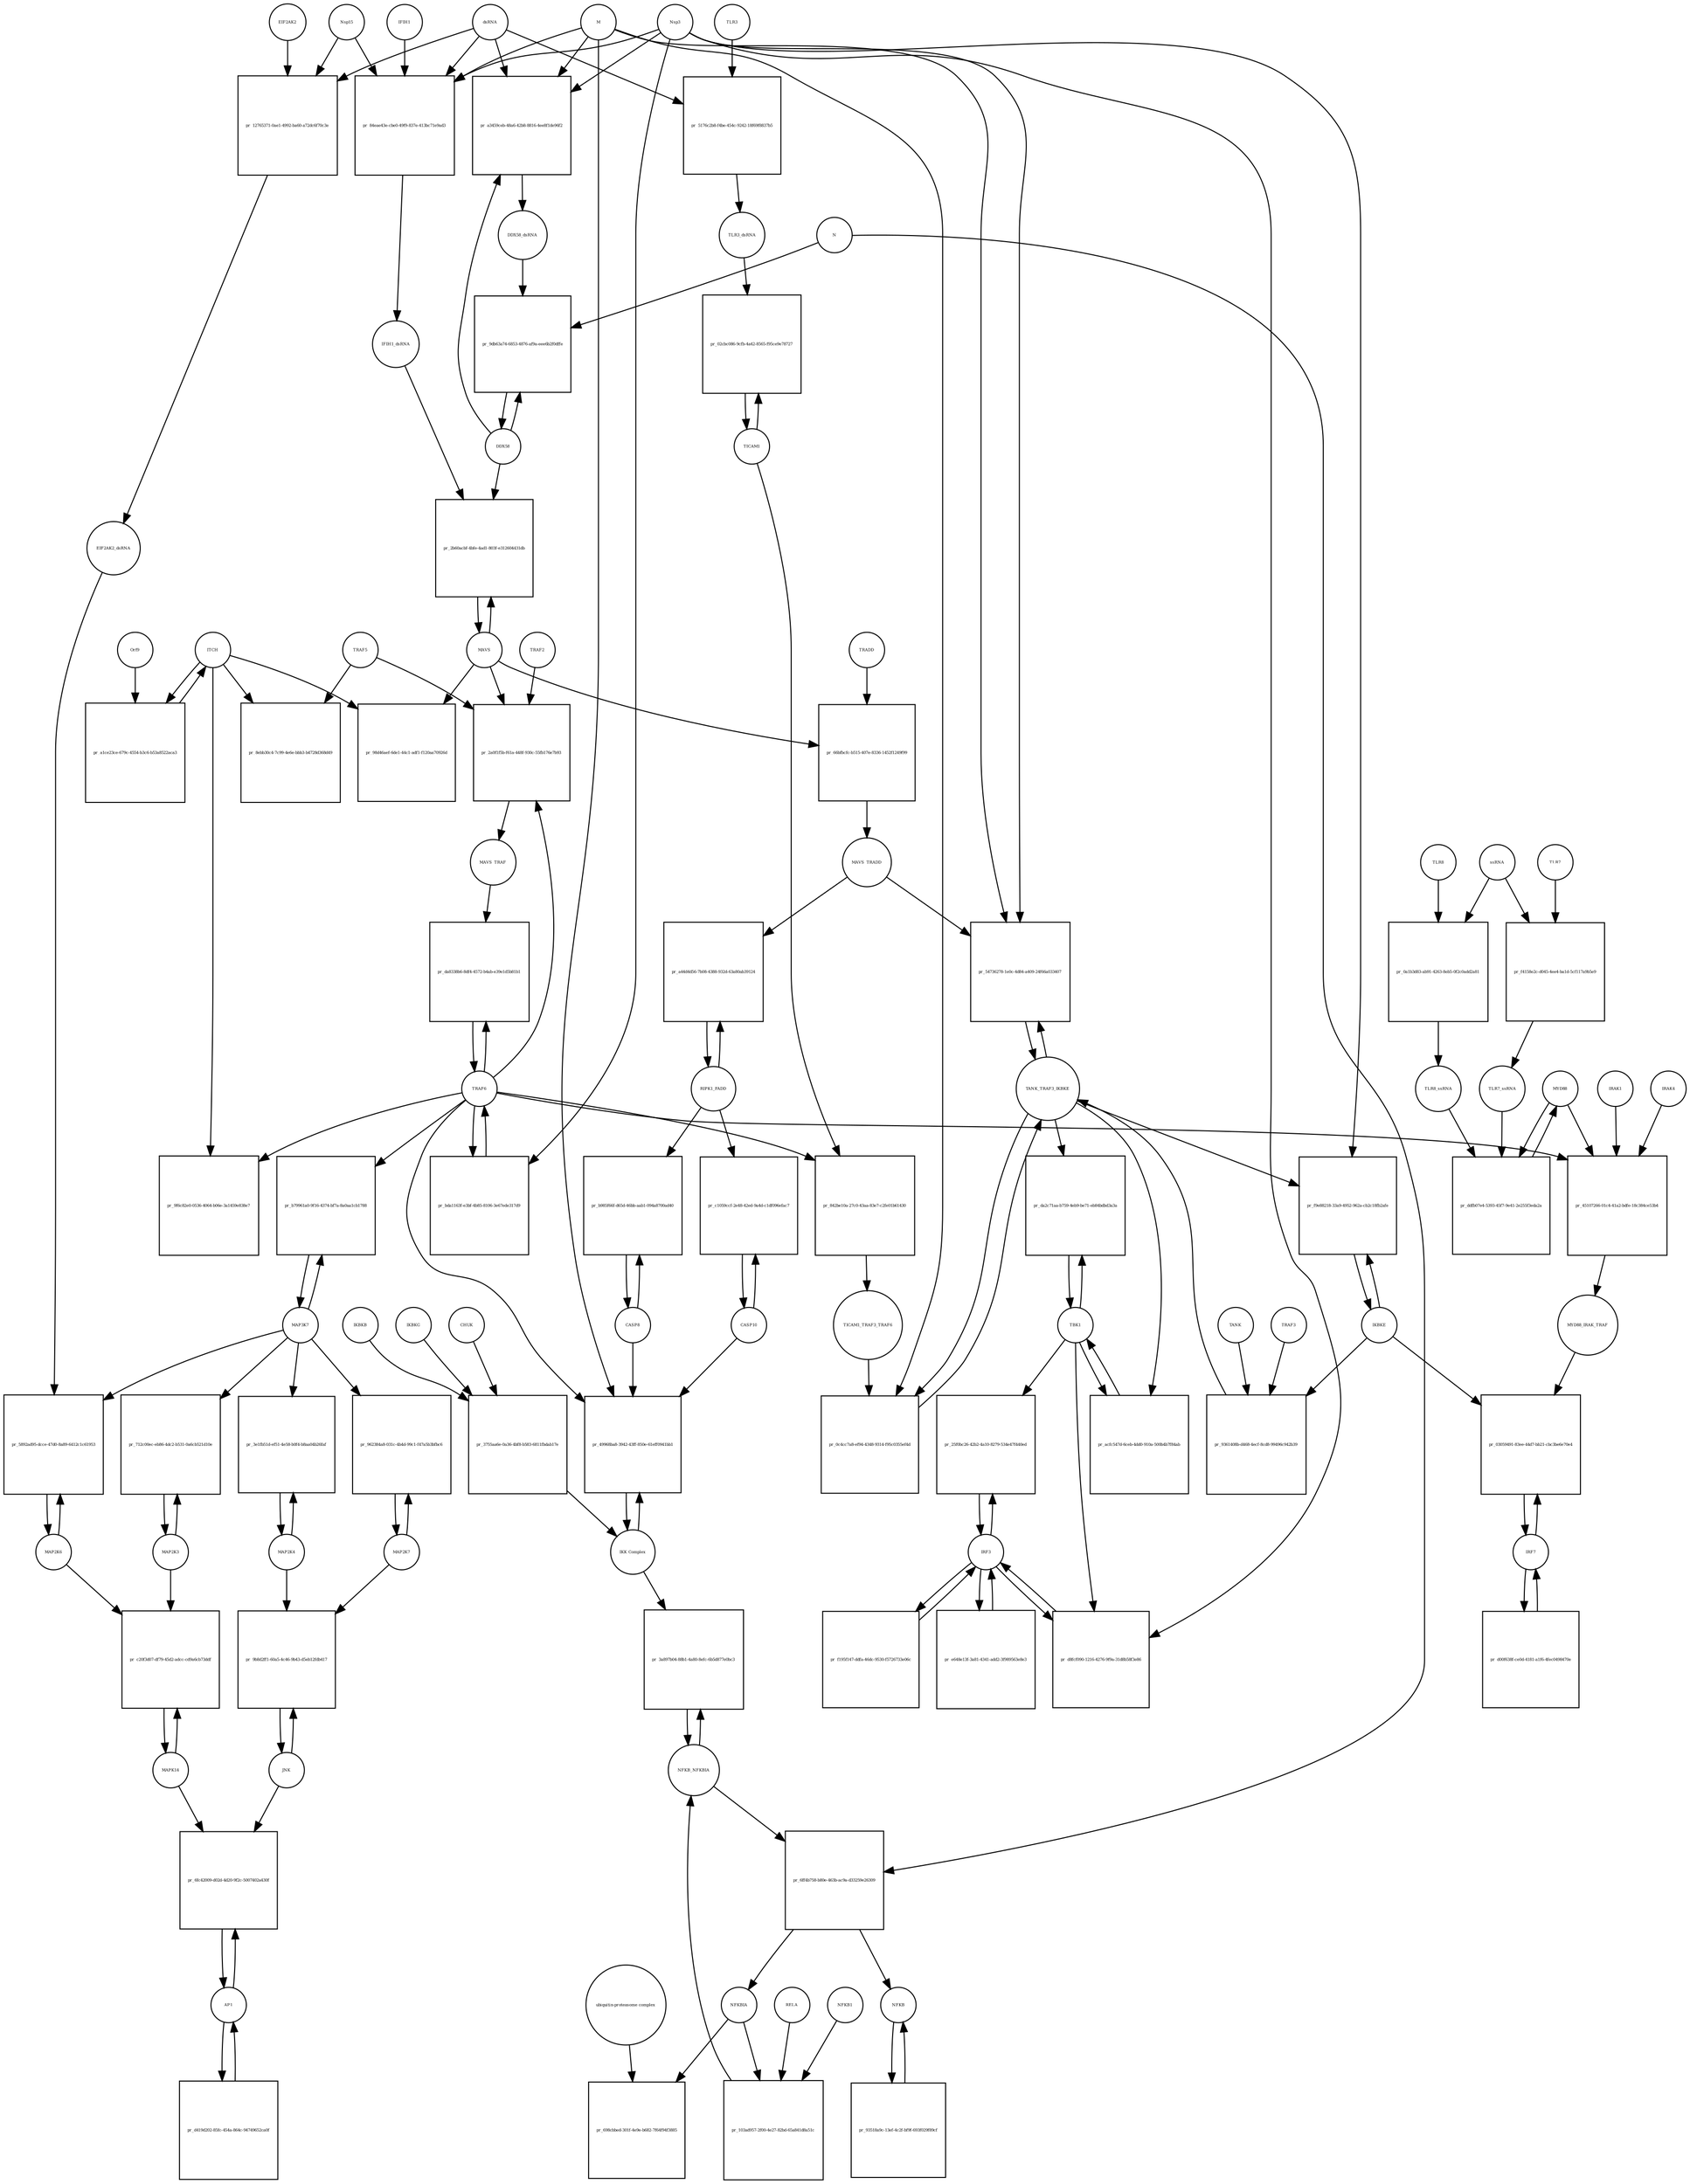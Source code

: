 strict digraph  {
dsRNA [annotation="", bipartite=0, cls="nucleic acid feature", fontsize=4, label=dsRNA, shape=circle];
"pr_a3459ceb-48a6-42b8-8816-4ee8f1de96f2" [annotation="", bipartite=1, cls=process, fontsize=4, label="pr_a3459ceb-48a6-42b8-8816-4ee8f1de96f2", shape=square];
DDX58_dsRNA [annotation="", bipartite=0, cls=complex, fontsize=4, label=DDX58_dsRNA, shape=circle];
M [annotation=urn_miriam_ncbiprotein_1796318601, bipartite=0, cls=macromolecule, fontsize=4, label=M, shape=circle];
Nsp3 [annotation=urn_miriam_ncbiprotein_1802476807, bipartite=0, cls=macromolecule, fontsize=4, label=Nsp3, shape=circle];
DDX58 [annotation=urn_miriam_hgnc_19102, bipartite=0, cls=macromolecule, fontsize=4, label=DDX58, shape=circle];
"pr_84eae43e-cbe0-49f9-837e-413bc71e9ad3" [annotation="", bipartite=1, cls=process, fontsize=4, label="pr_84eae43e-cbe0-49f9-837e-413bc71e9ad3", shape=square];
IFIH1_dsRNA [annotation="", bipartite=0, cls=complex, fontsize=4, label=IFIH1_dsRNA, shape=circle];
Nsp15 [annotation=urn_miriam_ncbiprotein_1802476818, bipartite=0, cls=macromolecule, fontsize=4, label=Nsp15, shape=circle];
IFIH1 [annotation=urn_miriam_hgnc_18873, bipartite=0, cls=macromolecule, fontsize=4, label=IFIH1, shape=circle];
"pr_9db63a74-6853-4876-af9a-eee6b2f0dffe" [annotation="", bipartite=1, cls=process, fontsize=4, label="pr_9db63a74-6853-4876-af9a-eee6b2f0dffe", shape=square];
N [annotation=urn_miriam_ncbiprotein_1798174255, bipartite=0, cls=macromolecule, fontsize=4, label=N, shape=circle];
MAVS [annotation=urn_miriam_hgnc_29233, bipartite=0, cls="macromolecule multimer", fontsize=4, label=MAVS, shape=circle];
"pr_2b60acbf-4bfe-4ad1-803f-e312604431db" [annotation="", bipartite=1, cls=process, fontsize=4, label="pr_2b60acbf-4bfe-4ad1-803f-e312604431db", shape=square];
NFKBIA [annotation=urn_miriam_hgnc_7797, bipartite=0, cls=macromolecule, fontsize=4, label=NFKBIA, shape=circle];
"pr_698cbbed-301f-4e9e-b682-7f64f94f3885" [annotation="", bipartite=1, cls=process, fontsize=4, label="pr_698cbbed-301f-4e9e-b682-7f64f94f3885", shape=square];
"ubiquitin-proteasome complex" [annotation="", bipartite=0, cls=complex, fontsize=4, label="ubiquitin-proteasome complex", shape=circle];
IRF3 [annotation=urn_miriam_hgnc_6118, bipartite=0, cls=macromolecule, fontsize=4, label=IRF3, shape=circle];
"pr_25f0bc26-42b2-4a10-8279-534e47f440ed" [annotation="", bipartite=1, cls=process, fontsize=4, label="pr_25f0bc26-42b2-4a10-8279-534e47f440ed", shape=square];
TBK1 [annotation="", bipartite=0, cls=macromolecule, fontsize=4, label=TBK1, shape=circle];
"pr_d8fcf090-1216-4276-9f9a-31d8b58f3e86" [annotation="", bipartite=1, cls=process, fontsize=4, label="pr_d8fcf090-1216-4276-9f9a-31d8b58f3e86", shape=square];
IRF7 [annotation=urn_miriam_hgnc_6122, bipartite=0, cls="macromolecule multimer", fontsize=4, label=IRF7, shape=circle];
"pr_03059491-83ee-44d7-bb21-cbc3be6e70e4" [annotation="", bipartite=1, cls=process, fontsize=4, label="pr_03059491-83ee-44d7-bb21-cbc3be6e70e4", shape=square];
IKBKE [annotation=urn_miriam_hgnc_14552, bipartite=0, cls=macromolecule, fontsize=4, label=IKBKE, shape=circle];
MYD88_IRAK_TRAF [annotation="", bipartite=0, cls=complex, fontsize=4, label=MYD88_IRAK_TRAF, shape=circle];
TRAF6 [annotation=urn_miriam_hgnc_12036, bipartite=0, cls=macromolecule, fontsize=4, label=TRAF6, shape=circle];
"pr_da8338b6-8df4-4572-b4ab-e39e1d5b81b1" [annotation="", bipartite=1, cls=process, fontsize=4, label="pr_da8338b6-8df4-4572-b4ab-e39e1d5b81b1", shape=square];
MAVS_TRAF [annotation="", bipartite=0, cls=complex, fontsize=4, label=MAVS_TRAF, shape=circle];
"pr_98d46aef-6de1-44c1-adf1-f120aa70926d" [annotation="", bipartite=1, cls=process, fontsize=4, label="pr_98d46aef-6de1-44c1-adf1-f120aa70926d", shape=square];
ITCH [annotation="", bipartite=0, cls=macromolecule, fontsize=4, label=ITCH, shape=circle];
TRAF5 [annotation=urn_miriam_hgnc_12035, bipartite=0, cls=macromolecule, fontsize=4, label=TRAF5, shape=circle];
"pr_8ebb30c4-7c99-4e6e-bbb3-b4728d368d49" [annotation="", bipartite=1, cls=process, fontsize=4, label="pr_8ebb30c4-7c99-4e6e-bbb3-b4728d368d49", shape=square];
"pr_9f6c82e0-0536-4064-b06e-3a1459e838e7" [annotation="", bipartite=1, cls=process, fontsize=4, label="pr_9f6c82e0-0536-4064-b06e-3a1459e838e7", shape=square];
TICAM1 [annotation=urn_miriam_hgnc_18348, bipartite=0, cls=macromolecule, fontsize=4, label=TICAM1, shape=circle];
"pr_02cbc086-9cfb-4a42-8565-f95ce9e78727" [annotation="", bipartite=1, cls=process, fontsize=4, label="pr_02cbc086-9cfb-4a42-8565-f95ce9e78727", shape=square];
TLR3_dsRNA [annotation="", bipartite=0, cls=complex, fontsize=4, label=TLR3_dsRNA, shape=circle];
TLR3 [annotation=urn_miriam_hgnc_11849, bipartite=0, cls="macromolecule multimer", fontsize=4, label=TLR3, shape=circle];
"pr_5176c2b8-f4be-454c-9242-18f69f8837b5" [annotation="", bipartite=1, cls=process, fontsize=4, label="pr_5176c2b8-f4be-454c-9242-18f69f8837b5", shape=square];
"pr_842be10a-27c0-43aa-83e7-c2fe01b61430" [annotation="", bipartite=1, cls=process, fontsize=4, label="pr_842be10a-27c0-43aa-83e7-c2fe01b61430", shape=square];
TICAM1_TRAF3_TRAF6 [annotation="", bipartite=0, cls=complex, fontsize=4, label=TICAM1_TRAF3_TRAF6, shape=circle];
TANK_TRAF3_IKBKE [annotation="", bipartite=0, cls=complex, fontsize=4, label=TANK_TRAF3_IKBKE, shape=circle];
"pr_0c4cc7a8-ef94-4348-9314-f95c0355ef4d" [annotation="", bipartite=1, cls=process, fontsize=4, label="pr_0c4cc7a8-ef94-4348-9314-f95c0355ef4d", shape=square];
"pr_da2c71aa-b759-4eb9-be71-eb84bdbd3a3a" [annotation="", bipartite=1, cls=process, fontsize=4, label="pr_da2c71aa-b759-4eb9-be71-eb84bdbd3a3a", shape=square];
"pr_f9e88218-33a9-4952-962a-cb2c18fb2afe" [annotation="", bipartite=1, cls=process, fontsize=4, label="pr_f9e88218-33a9-4952-962a-cb2c18fb2afe", shape=square];
MYD88 [annotation="", bipartite=0, cls=macromolecule, fontsize=4, label=MYD88, shape=circle];
"pr_45107266-01c4-41a2-bdfe-18c384ce53b4" [annotation="", bipartite=1, cls=process, fontsize=4, label="pr_45107266-01c4-41a2-bdfe-18c384ce53b4", shape=square];
IRAK1 [annotation=urn_miriam_hgnc_6112, bipartite=0, cls=macromolecule, fontsize=4, label=IRAK1, shape=circle];
IRAK4 [annotation=urn_miriam_hgnc_17967, bipartite=0, cls=macromolecule, fontsize=4, label=IRAK4, shape=circle];
TLR7 [annotation=urn_miriam_hgnc_15631, bipartite=0, cls=macromolecule, fontsize=4, label=TLR7, shape=circle];
"pr_f4158e2c-d045-4ee4-ba1d-5cf117a9b5e9" [annotation="", bipartite=1, cls=process, fontsize=4, label="pr_f4158e2c-d045-4ee4-ba1d-5cf117a9b5e9", shape=square];
TLR7_ssRNA [annotation="", bipartite=0, cls=complex, fontsize=4, label=TLR7_ssRNA, shape=circle];
ssRNA [annotation="", bipartite=0, cls="nucleic acid feature", fontsize=4, label=ssRNA, shape=circle];
TLR8 [annotation=urn_miriam_hgnc_15632, bipartite=0, cls=macromolecule, fontsize=4, label=TLR8, shape=circle];
"pr_0a1b3d83-ab91-4263-8eb5-0f2c0add2a81" [annotation="", bipartite=1, cls=process, fontsize=4, label="pr_0a1b3d83-ab91-4263-8eb5-0f2c0add2a81", shape=square];
TLR8_ssRNA [annotation="", bipartite=0, cls=complex, fontsize=4, label=TLR8_ssRNA, shape=circle];
"pr_ddfb07e4-5393-45f7-9e41-2e255f3eda2a" [annotation="", bipartite=1, cls=process, fontsize=4, label="pr_ddfb07e4-5393-45f7-9e41-2e255f3eda2a", shape=square];
MAP3K7 [annotation="", bipartite=0, cls=macromolecule, fontsize=4, label=MAP3K7, shape=circle];
"pr_b79961a0-9f16-4374-bf7a-8a0aa1cb1788" [annotation="", bipartite=1, cls=process, fontsize=4, label="pr_b79961a0-9f16-4374-bf7a-8a0aa1cb1788", shape=square];
TRAF2 [annotation=urn_miriam_hgnc_12032, bipartite=0, cls=macromolecule, fontsize=4, label=TRAF2, shape=circle];
"pr_2a0f1f5b-f61a-448f-930c-55fb176e7b93" [annotation="", bipartite=1, cls=process, fontsize=4, label="pr_2a0f1f5b-f61a-448f-930c-55fb176e7b93", shape=square];
"pr_a1ce23ce-679c-4554-b3c6-b53a8522aca3" [annotation="", bipartite=1, cls=process, fontsize=4, label="pr_a1ce23ce-679c-4554-b3c6-b53a8522aca3", shape=square];
Orf9 [annotation=urn_miriam_uniprot_P59636, bipartite=0, cls=macromolecule, fontsize=4, label=Orf9, shape=circle];
"pr_66bfbcfc-b515-407e-8336-1452f1249f99" [annotation="", bipartite=1, cls=process, fontsize=4, label="pr_66bfbcfc-b515-407e-8336-1452f1249f99", shape=square];
MAVS_TRADD [annotation="", bipartite=0, cls=complex, fontsize=4, label=MAVS_TRADD, shape=circle];
TRADD [annotation=urn_miriam_hgnc_12030, bipartite=0, cls=macromolecule, fontsize=4, label=TRADD, shape=circle];
"pr_bda1163f-e3bf-4b85-8106-3e67ede317d9" [annotation="", bipartite=1, cls=process, fontsize=4, label="pr_bda1163f-e3bf-4b85-8106-3e67ede317d9", shape=square];
AP1 [annotation="", bipartite=0, cls=complex, fontsize=4, label=AP1, shape=circle];
"pr_6fc42009-d02d-4d20-9f2c-5007402a430f" [annotation="", bipartite=1, cls=process, fontsize=4, label="pr_6fc42009-d02d-4d20-9f2c-5007402a430f", shape=square];
MAPK14 [annotation="", bipartite=0, cls=macromolecule, fontsize=4, label=MAPK14, shape=circle];
JNK [annotation="", bipartite=0, cls=complex, fontsize=4, label=JNK, shape=circle];
"pr_9b8d2ff1-60a5-4c46-9b43-d5eb12fdb417" [annotation="", bipartite=1, cls=process, fontsize=4, label="pr_9b8d2ff1-60a5-4c46-9b43-d5eb12fdb417", shape=square];
MAP2K7 [annotation="", bipartite=0, cls=macromolecule, fontsize=4, label=MAP2K7, shape=circle];
MAP2K4 [annotation="", bipartite=0, cls=macromolecule, fontsize=4, label=MAP2K4, shape=circle];
"pr_3e1fb51d-ef51-4e58-b0f4-b8aa04b26faf" [annotation="", bipartite=1, cls=process, fontsize=4, label="pr_3e1fb51d-ef51-4e58-b0f4-b8aa04b26faf", shape=square];
"pr_962384a8-031c-4b4d-99c1-f47a5b3bfbc6" [annotation="", bipartite=1, cls=process, fontsize=4, label="pr_962384a8-031c-4b4d-99c1-f47a5b3bfbc6", shape=square];
MAP2K3 [annotation="", bipartite=0, cls=macromolecule, fontsize=4, label=MAP2K3, shape=circle];
"pr_712c00ec-eb86-4dc2-b531-0a6cb521d10e" [annotation="", bipartite=1, cls=process, fontsize=4, label="pr_712c00ec-eb86-4dc2-b531-0a6cb521d10e", shape=square];
MAP2K6 [annotation="", bipartite=0, cls=macromolecule, fontsize=4, label=MAP2K6, shape=circle];
"pr_5892ad95-dcce-47d0-8a89-6412c1c61953" [annotation="", bipartite=1, cls=process, fontsize=4, label="pr_5892ad95-dcce-47d0-8a89-6412c1c61953", shape=square];
EIF2AK2_dsRNA [annotation="", bipartite=0, cls=complex, fontsize=4, label=EIF2AK2_dsRNA, shape=circle];
"pr_12765371-0ae1-4992-ba60-a72dc6f70c3e" [annotation="", bipartite=1, cls=process, fontsize=4, label="pr_12765371-0ae1-4992-ba60-a72dc6f70c3e", shape=square];
EIF2AK2 [annotation=urn_miriam_hgnc_9437, bipartite=0, cls=macromolecule, fontsize=4, label=EIF2AK2, shape=circle];
RIPK1_FADD [annotation="", bipartite=0, cls=complex, fontsize=4, label=RIPK1_FADD, shape=circle];
"pr_a44d4d56-7b08-4388-932d-63a80ab39124" [annotation="", bipartite=1, cls=process, fontsize=4, label="pr_a44d4d56-7b08-4388-932d-63a80ab39124", shape=square];
CASP8 [annotation="", bipartite=0, cls=macromolecule, fontsize=4, label=CASP8, shape=circle];
"pr_b985f66f-d65d-46bb-aab1-094a8700ad40" [annotation="", bipartite=1, cls=process, fontsize=4, label="pr_b985f66f-d65d-46bb-aab1-094a8700ad40", shape=square];
CASP10 [annotation="", bipartite=0, cls=macromolecule, fontsize=4, label=CASP10, shape=circle];
"pr_c1059ccf-2e48-42ed-9a4d-c1df096efac7" [annotation="", bipartite=1, cls=process, fontsize=4, label="pr_c1059ccf-2e48-42ed-9a4d-c1df096efac7", shape=square];
NFKB_NFKBIA [annotation="", bipartite=0, cls=complex, fontsize=4, label=NFKB_NFKBIA, shape=circle];
"pr_3a897b04-88b1-4a80-8efc-6b5d877e0bc3" [annotation="", bipartite=1, cls=process, fontsize=4, label="pr_3a897b04-88b1-4a80-8efc-6b5d877e0bc3", shape=square];
"IKK Complex" [annotation="", bipartite=0, cls=complex, fontsize=4, label="IKK Complex", shape=circle];
"pr_6ff4b758-b80e-463b-ac9a-d33259e26309" [annotation="", bipartite=1, cls=process, fontsize=4, label="pr_6ff4b758-b80e-463b-ac9a-d33259e26309", shape=square];
NFKB [annotation="", bipartite=0, cls=complex, fontsize=4, label=NFKB, shape=circle];
"pr_49968ba8-3942-43ff-850e-61eff0941bb1" [annotation="", bipartite=1, cls=process, fontsize=4, label="pr_49968ba8-3942-43ff-850e-61eff0941bb1", shape=square];
"pr_103ad957-2f00-4e27-82bd-65a841d8a51c" [annotation="", bipartite=1, cls=process, fontsize=4, label="pr_103ad957-2f00-4e27-82bd-65a841d8a51c", shape=square];
RELA [annotation="", bipartite=0, cls=macromolecule, fontsize=4, label=RELA, shape=circle];
NFKB1 [annotation="", bipartite=0, cls=macromolecule, fontsize=4, label=NFKB1, shape=circle];
IKBKG [annotation="", bipartite=0, cls=macromolecule, fontsize=4, label=IKBKG, shape=circle];
"pr_3755aa6e-0a36-4bf8-b583-6811fbdab17e" [annotation="", bipartite=1, cls=process, fontsize=4, label="pr_3755aa6e-0a36-4bf8-b583-6811fbdab17e", shape=square];
CHUK [annotation="", bipartite=0, cls=macromolecule, fontsize=4, label=CHUK, shape=circle];
IKBKB [annotation="", bipartite=0, cls=macromolecule, fontsize=4, label=IKBKB, shape=circle];
"pr_54736278-1e0c-4d84-a409-24f66a033407" [annotation="", bipartite=1, cls=process, fontsize=4, label="pr_54736278-1e0c-4d84-a409-24f66a033407", shape=square];
"pr_acfc547d-6ceb-4dd0-910a-500b4b7f84ab" [annotation="", bipartite=1, cls=process, fontsize=4, label="pr_acfc547d-6ceb-4dd0-910a-500b4b7f84ab", shape=square];
"pr_c20f3d07-df79-45d2-adcc-cd9a6cb73ddf" [annotation="", bipartite=1, cls=process, fontsize=4, label="pr_c20f3d07-df79-45d2-adcc-cd9a6cb73ddf", shape=square];
TRAF3 [annotation="", bipartite=0, cls=macromolecule, fontsize=4, label=TRAF3, shape=circle];
"pr_9361408b-d468-4ecf-8cd8-99496c942b39" [annotation="", bipartite=1, cls=process, fontsize=4, label="pr_9361408b-d468-4ecf-8cd8-99496c942b39", shape=square];
TANK [annotation="", bipartite=0, cls=macromolecule, fontsize=4, label=TANK, shape=circle];
"pr_d419d202-85fc-454a-864c-94749652ca0f" [annotation="", bipartite=1, cls=process, fontsize=4, label="pr_d419d202-85fc-454a-864c-94749652ca0f", shape=square];
"pr_d00f638f-ce0d-4181-a1f6-4fec0498470e" [annotation="", bipartite=1, cls=process, fontsize=4, label="pr_d00f638f-ce0d-4181-a1f6-4fec0498470e", shape=square];
"pr_f195f147-ddfa-46dc-9530-f5726733e06c" [annotation="", bipartite=1, cls=process, fontsize=4, label="pr_f195f147-ddfa-46dc-9530-f5726733e06c", shape=square];
"pr_93518a9c-13ef-4c2f-bf9f-693f029f89cf" [annotation="", bipartite=1, cls=process, fontsize=4, label="pr_93518a9c-13ef-4c2f-bf9f-693f029f89cf", shape=square];
"pr_e648e13f-3a81-4341-add2-3f989563e8e3" [annotation="", bipartite=1, cls=process, fontsize=4, label="pr_e648e13f-3a81-4341-add2-3f989563e8e3", shape=square];
dsRNA -> "pr_a3459ceb-48a6-42b8-8816-4ee8f1de96f2"  [annotation="", interaction_type=consumption];
dsRNA -> "pr_84eae43e-cbe0-49f9-837e-413bc71e9ad3"  [annotation="", interaction_type=consumption];
dsRNA -> "pr_5176c2b8-f4be-454c-9242-18f69f8837b5"  [annotation="", interaction_type=consumption];
dsRNA -> "pr_12765371-0ae1-4992-ba60-a72dc6f70c3e"  [annotation="", interaction_type=consumption];
"pr_a3459ceb-48a6-42b8-8816-4ee8f1de96f2" -> DDX58_dsRNA  [annotation="", interaction_type=production];
DDX58_dsRNA -> "pr_9db63a74-6853-4876-af9a-eee6b2f0dffe"  [annotation="urn_miriam_pubmed_25581309|urn_miriam_pubmed_28148787|urn_miriam_taxonomy_694009", interaction_type=catalysis];
M -> "pr_a3459ceb-48a6-42b8-8816-4ee8f1de96f2"  [annotation="urn_miriam_pubmed_20303872|urn_miriam_pubmed_19380580|urn_miriam_pubmed_31226023|urn_miriam_taxonomy_694009", interaction_type=inhibition];
M -> "pr_84eae43e-cbe0-49f9-837e-413bc71e9ad3"  [annotation="urn_miriam_pubmed_28484023|urn_miriam_pubmed_19380580|urn_miriam_pubmed_31226023|urn_miriam_taxonomy_694009", interaction_type=inhibition];
M -> "pr_0c4cc7a8-ef94-4348-9314-f95c0355ef4d"  [annotation="urn_miriam_pubmed_19380580|urn_miriam_pubmed_19366914|urn_miriam_taxonomy_694009", interaction_type=inhibition];
M -> "pr_49968ba8-3942-43ff-850e-61eff0941bb1"  [annotation="urn_miriam_pubmed_19366914|urn_miriam_pubmed_20303872|urn_miriam_pubmed_17705188|urn_miriam_pubmed_694009", interaction_type=inhibition];
M -> "pr_54736278-1e0c-4d84-a409-24f66a033407"  [annotation="urn_miriam_pubmed_19366914|urn_miriam_pubmed_27164085|urn_miriam_pubmed_19380580|urn_miriam_taxonomy_694009", interaction_type=inhibition];
Nsp3 -> "pr_a3459ceb-48a6-42b8-8816-4ee8f1de96f2"  [annotation="urn_miriam_pubmed_20303872|urn_miriam_pubmed_19380580|urn_miriam_pubmed_31226023|urn_miriam_taxonomy_694009", interaction_type=inhibition];
Nsp3 -> "pr_84eae43e-cbe0-49f9-837e-413bc71e9ad3"  [annotation="urn_miriam_pubmed_28484023|urn_miriam_pubmed_19380580|urn_miriam_pubmed_31226023|urn_miriam_taxonomy_694009", interaction_type=inhibition];
Nsp3 -> "pr_d8fcf090-1216-4276-9f9a-31d8b58f3e86"  [annotation="urn_miriam_pubmed_17761676|urn_miriam_pubmed_31226023|urn_miriam_taxonomy_694009", interaction_type=inhibition];
Nsp3 -> "pr_f9e88218-33a9-4952-962a-cb2c18fb2afe"  [annotation="urn_miriam_pubmed_20303872|urn_miriam_pubmed_31226023|urn_miriam_taxonomy_694009", interaction_type=inhibition];
Nsp3 -> "pr_bda1163f-e3bf-4b85-8106-3e67ede317d9"  [annotation="urn_miriam_pubmed_27164085|urn_miriam_taxonomy_694009", interaction_type=catalysis];
Nsp3 -> "pr_54736278-1e0c-4d84-a409-24f66a033407"  [annotation="urn_miriam_pubmed_19366914|urn_miriam_pubmed_27164085|urn_miriam_pubmed_19380580|urn_miriam_taxonomy_694009", interaction_type=inhibition];
DDX58 -> "pr_a3459ceb-48a6-42b8-8816-4ee8f1de96f2"  [annotation="", interaction_type=consumption];
DDX58 -> "pr_9db63a74-6853-4876-af9a-eee6b2f0dffe"  [annotation="", interaction_type=consumption];
DDX58 -> "pr_2b60acbf-4bfe-4ad1-803f-e312604431db"  [annotation=urn_miriam_pubmed_25581309, interaction_type=catalysis];
"pr_84eae43e-cbe0-49f9-837e-413bc71e9ad3" -> IFIH1_dsRNA  [annotation="", interaction_type=production];
IFIH1_dsRNA -> "pr_2b60acbf-4bfe-4ad1-803f-e312604431db"  [annotation=urn_miriam_pubmed_25581309, interaction_type=catalysis];
Nsp15 -> "pr_84eae43e-cbe0-49f9-837e-413bc71e9ad3"  [annotation="urn_miriam_pubmed_28484023|urn_miriam_pubmed_19380580|urn_miriam_pubmed_31226023|urn_miriam_taxonomy_694009", interaction_type=inhibition];
Nsp15 -> "pr_12765371-0ae1-4992-ba60-a72dc6f70c3e"  [annotation="urn_miriam_pubmed_28484023|urn_miriam_pubmed_19366914|urn_miriam_taxonomy_694009", interaction_type=inhibition];
IFIH1 -> "pr_84eae43e-cbe0-49f9-837e-413bc71e9ad3"  [annotation="", interaction_type=consumption];
"pr_9db63a74-6853-4876-af9a-eee6b2f0dffe" -> DDX58  [annotation="", interaction_type=production];
N -> "pr_9db63a74-6853-4876-af9a-eee6b2f0dffe"  [annotation="urn_miriam_pubmed_25581309|urn_miriam_pubmed_28148787|urn_miriam_taxonomy_694009", interaction_type=inhibition];
N -> "pr_6ff4b758-b80e-463b-ac9a-d33259e26309"  [annotation="urn_miriam_pubmed_16143815|urn_miriam_taxonomy_694009", interaction_type=stimulation];
MAVS -> "pr_2b60acbf-4bfe-4ad1-803f-e312604431db"  [annotation="", interaction_type=consumption];
MAVS -> "pr_98d46aef-6de1-44c1-adf1-f120aa70926d"  [annotation="", interaction_type=consumption];
MAVS -> "pr_2a0f1f5b-f61a-448f-930c-55fb176e7b93"  [annotation="", interaction_type=consumption];
MAVS -> "pr_66bfbcfc-b515-407e-8336-1452f1249f99"  [annotation="", interaction_type=consumption];
"pr_2b60acbf-4bfe-4ad1-803f-e312604431db" -> MAVS  [annotation="", interaction_type=production];
NFKBIA -> "pr_698cbbed-301f-4e9e-b682-7f64f94f3885"  [annotation="", interaction_type=consumption];
NFKBIA -> "pr_103ad957-2f00-4e27-82bd-65a841d8a51c"  [annotation="", interaction_type=consumption];
"ubiquitin-proteasome complex" -> "pr_698cbbed-301f-4e9e-b682-7f64f94f3885"  [annotation=urn_miriam_pubmed_20303872, interaction_type=catalysis];
IRF3 -> "pr_25f0bc26-42b2-4a10-8279-534e47f440ed"  [annotation="", interaction_type=consumption];
IRF3 -> "pr_d8fcf090-1216-4276-9f9a-31d8b58f3e86"  [annotation="", interaction_type=consumption];
IRF3 -> "pr_f195f147-ddfa-46dc-9530-f5726733e06c"  [annotation="", interaction_type=consumption];
IRF3 -> "pr_e648e13f-3a81-4341-add2-3f989563e8e3"  [annotation="", interaction_type=consumption];
"pr_25f0bc26-42b2-4a10-8279-534e47f440ed" -> IRF3  [annotation="", interaction_type=production];
TBK1 -> "pr_25f0bc26-42b2-4a10-8279-534e47f440ed"  [annotation=urn_miriam_pubmed_25581309, interaction_type=catalysis];
TBK1 -> "pr_d8fcf090-1216-4276-9f9a-31d8b58f3e86"  [annotation="urn_miriam_pubmed_17761676|urn_miriam_pubmed_31226023|urn_miriam_taxonomy_694009", interaction_type=catalysis];
TBK1 -> "pr_da2c71aa-b759-4eb9-be71-eb84bdbd3a3a"  [annotation="", interaction_type=consumption];
TBK1 -> "pr_acfc547d-6ceb-4dd0-910a-500b4b7f84ab"  [annotation="", interaction_type=consumption];
"pr_d8fcf090-1216-4276-9f9a-31d8b58f3e86" -> IRF3  [annotation="", interaction_type=production];
IRF7 -> "pr_03059491-83ee-44d7-bb21-cbc3be6e70e4"  [annotation="", interaction_type=consumption];
IRF7 -> "pr_d00f638f-ce0d-4181-a1f6-4fec0498470e"  [annotation="", interaction_type=consumption];
"pr_03059491-83ee-44d7-bb21-cbc3be6e70e4" -> IRF7  [annotation="", interaction_type=production];
IKBKE -> "pr_03059491-83ee-44d7-bb21-cbc3be6e70e4"  [annotation=urn_miriam_pubmed_20303872, interaction_type=catalysis];
IKBKE -> "pr_f9e88218-33a9-4952-962a-cb2c18fb2afe"  [annotation="", interaction_type=consumption];
IKBKE -> "pr_9361408b-d468-4ecf-8cd8-99496c942b39"  [annotation="", interaction_type=consumption];
MYD88_IRAK_TRAF -> "pr_03059491-83ee-44d7-bb21-cbc3be6e70e4"  [annotation=urn_miriam_pubmed_20303872, interaction_type=catalysis];
TRAF6 -> "pr_da8338b6-8df4-4572-b4ab-e39e1d5b81b1"  [annotation="", interaction_type=consumption];
TRAF6 -> "pr_9f6c82e0-0536-4064-b06e-3a1459e838e7"  [annotation="", interaction_type=consumption];
TRAF6 -> "pr_842be10a-27c0-43aa-83e7-c2fe01b61430"  [annotation="", interaction_type=consumption];
TRAF6 -> "pr_45107266-01c4-41a2-bdfe-18c384ce53b4"  [annotation="", interaction_type=consumption];
TRAF6 -> "pr_b79961a0-9f16-4374-bf7a-8a0aa1cb1788"  [annotation=urn_miriam_pubmed_19366914, interaction_type=stimulation];
TRAF6 -> "pr_2a0f1f5b-f61a-448f-930c-55fb176e7b93"  [annotation="", interaction_type=consumption];
TRAF6 -> "pr_bda1163f-e3bf-4b85-8106-3e67ede317d9"  [annotation="", interaction_type=consumption];
TRAF6 -> "pr_49968ba8-3942-43ff-850e-61eff0941bb1"  [annotation="urn_miriam_pubmed_19366914|urn_miriam_pubmed_20303872|urn_miriam_pubmed_17705188|urn_miriam_pubmed_694009", interaction_type=stimulation];
"pr_da8338b6-8df4-4572-b4ab-e39e1d5b81b1" -> TRAF6  [annotation="", interaction_type=production];
MAVS_TRAF -> "pr_da8338b6-8df4-4572-b4ab-e39e1d5b81b1"  [annotation=urn_miriam_pubmed_19366914, interaction_type=catalysis];
ITCH -> "pr_98d46aef-6de1-44c1-adf1-f120aa70926d"  [annotation=urn_miriam_pubmed_25135833, interaction_type=catalysis];
ITCH -> "pr_8ebb30c4-7c99-4e6e-bbb3-b4728d368d49"  [annotation=urn_miriam_pubmed_25135833, interaction_type=catalysis];
ITCH -> "pr_9f6c82e0-0536-4064-b06e-3a1459e838e7"  [annotation=urn_miriam_pubmed_25135833, interaction_type=catalysis];
ITCH -> "pr_a1ce23ce-679c-4554-b3c6-b53a8522aca3"  [annotation="", interaction_type=consumption];
TRAF5 -> "pr_8ebb30c4-7c99-4e6e-bbb3-b4728d368d49"  [annotation="", interaction_type=consumption];
TRAF5 -> "pr_2a0f1f5b-f61a-448f-930c-55fb176e7b93"  [annotation="", interaction_type=consumption];
TICAM1 -> "pr_02cbc086-9cfb-4a42-8565-f95ce9e78727"  [annotation="", interaction_type=consumption];
TICAM1 -> "pr_842be10a-27c0-43aa-83e7-c2fe01b61430"  [annotation="", interaction_type=consumption];
"pr_02cbc086-9cfb-4a42-8565-f95ce9e78727" -> TICAM1  [annotation="", interaction_type=production];
TLR3_dsRNA -> "pr_02cbc086-9cfb-4a42-8565-f95ce9e78727"  [annotation=urn_miriam_pubmed_20303872, interaction_type=stimulation];
TLR3 -> "pr_5176c2b8-f4be-454c-9242-18f69f8837b5"  [annotation="", interaction_type=consumption];
"pr_5176c2b8-f4be-454c-9242-18f69f8837b5" -> TLR3_dsRNA  [annotation="", interaction_type=production];
"pr_842be10a-27c0-43aa-83e7-c2fe01b61430" -> TICAM1_TRAF3_TRAF6  [annotation="", interaction_type=production];
TICAM1_TRAF3_TRAF6 -> "pr_0c4cc7a8-ef94-4348-9314-f95c0355ef4d"  [annotation="urn_miriam_pubmed_19380580|urn_miriam_pubmed_19366914|urn_miriam_taxonomy_694009", interaction_type=stimulation];
TANK_TRAF3_IKBKE -> "pr_0c4cc7a8-ef94-4348-9314-f95c0355ef4d"  [annotation="", interaction_type=consumption];
TANK_TRAF3_IKBKE -> "pr_da2c71aa-b759-4eb9-be71-eb84bdbd3a3a"  [annotation=urn_miriam_pubmed_20303872, interaction_type=stimulation];
TANK_TRAF3_IKBKE -> "pr_f9e88218-33a9-4952-962a-cb2c18fb2afe"  [annotation="urn_miriam_pubmed_20303872|urn_miriam_pubmed_31226023|urn_miriam_taxonomy_694009", interaction_type=stimulation];
TANK_TRAF3_IKBKE -> "pr_54736278-1e0c-4d84-a409-24f66a033407"  [annotation="", interaction_type=consumption];
TANK_TRAF3_IKBKE -> "pr_acfc547d-6ceb-4dd0-910a-500b4b7f84ab"  [annotation=urn_miriam_pubmed_19366914, interaction_type=stimulation];
"pr_0c4cc7a8-ef94-4348-9314-f95c0355ef4d" -> TANK_TRAF3_IKBKE  [annotation="", interaction_type=production];
"pr_da2c71aa-b759-4eb9-be71-eb84bdbd3a3a" -> TBK1  [annotation="", interaction_type=production];
"pr_f9e88218-33a9-4952-962a-cb2c18fb2afe" -> IKBKE  [annotation="", interaction_type=production];
MYD88 -> "pr_45107266-01c4-41a2-bdfe-18c384ce53b4"  [annotation="", interaction_type=consumption];
MYD88 -> "pr_ddfb07e4-5393-45f7-9e41-2e255f3eda2a"  [annotation="", interaction_type=consumption];
"pr_45107266-01c4-41a2-bdfe-18c384ce53b4" -> MYD88_IRAK_TRAF  [annotation="", interaction_type=production];
IRAK1 -> "pr_45107266-01c4-41a2-bdfe-18c384ce53b4"  [annotation="", interaction_type=consumption];
IRAK4 -> "pr_45107266-01c4-41a2-bdfe-18c384ce53b4"  [annotation="", interaction_type=consumption];
TLR7 -> "pr_f4158e2c-d045-4ee4-ba1d-5cf117a9b5e9"  [annotation="", interaction_type=consumption];
"pr_f4158e2c-d045-4ee4-ba1d-5cf117a9b5e9" -> TLR7_ssRNA  [annotation="", interaction_type=production];
TLR7_ssRNA -> "pr_ddfb07e4-5393-45f7-9e41-2e255f3eda2a"  [annotation=urn_miriam_pubmed_19366914, interaction_type=stimulation];
ssRNA -> "pr_f4158e2c-d045-4ee4-ba1d-5cf117a9b5e9"  [annotation="", interaction_type=consumption];
ssRNA -> "pr_0a1b3d83-ab91-4263-8eb5-0f2c0add2a81"  [annotation="", interaction_type=consumption];
TLR8 -> "pr_0a1b3d83-ab91-4263-8eb5-0f2c0add2a81"  [annotation="", interaction_type=consumption];
"pr_0a1b3d83-ab91-4263-8eb5-0f2c0add2a81" -> TLR8_ssRNA  [annotation="", interaction_type=production];
TLR8_ssRNA -> "pr_ddfb07e4-5393-45f7-9e41-2e255f3eda2a"  [annotation=urn_miriam_pubmed_19366914, interaction_type=stimulation];
"pr_ddfb07e4-5393-45f7-9e41-2e255f3eda2a" -> MYD88  [annotation="", interaction_type=production];
MAP3K7 -> "pr_b79961a0-9f16-4374-bf7a-8a0aa1cb1788"  [annotation="", interaction_type=consumption];
MAP3K7 -> "pr_3e1fb51d-ef51-4e58-b0f4-b8aa04b26faf"  [annotation=urn_miriam_pubmed_19366914, interaction_type=catalysis];
MAP3K7 -> "pr_962384a8-031c-4b4d-99c1-f47a5b3bfbc6"  [annotation=urn_miriam_pubmed_19366914, interaction_type=catalysis];
MAP3K7 -> "pr_712c00ec-eb86-4dc2-b531-0a6cb521d10e"  [annotation=urn_miriam_pubmed_19366914, interaction_type=catalysis];
MAP3K7 -> "pr_5892ad95-dcce-47d0-8a89-6412c1c61953"  [annotation=urn_miriam_pubmed_19366914, interaction_type=catalysis];
"pr_b79961a0-9f16-4374-bf7a-8a0aa1cb1788" -> MAP3K7  [annotation="", interaction_type=production];
TRAF2 -> "pr_2a0f1f5b-f61a-448f-930c-55fb176e7b93"  [annotation="", interaction_type=consumption];
"pr_2a0f1f5b-f61a-448f-930c-55fb176e7b93" -> MAVS_TRAF  [annotation="", interaction_type=production];
"pr_a1ce23ce-679c-4554-b3c6-b53a8522aca3" -> ITCH  [annotation="", interaction_type=production];
Orf9 -> "pr_a1ce23ce-679c-4554-b3c6-b53a8522aca3"  [annotation="urn_miriam_pubmed_25135833|urn_miriam_taxonomy_694009", interaction_type=stimulation];
"pr_66bfbcfc-b515-407e-8336-1452f1249f99" -> MAVS_TRADD  [annotation="", interaction_type=production];
MAVS_TRADD -> "pr_a44d4d56-7b08-4388-932d-63a80ab39124"  [annotation=urn_miriam_pubmed_19366914, interaction_type=stimulation];
MAVS_TRADD -> "pr_54736278-1e0c-4d84-a409-24f66a033407"  [annotation="urn_miriam_pubmed_19366914|urn_miriam_pubmed_27164085|urn_miriam_pubmed_19380580|urn_miriam_taxonomy_694009", interaction_type=stimulation];
TRADD -> "pr_66bfbcfc-b515-407e-8336-1452f1249f99"  [annotation="", interaction_type=consumption];
"pr_bda1163f-e3bf-4b85-8106-3e67ede317d9" -> TRAF6  [annotation="", interaction_type=production];
AP1 -> "pr_6fc42009-d02d-4d20-9f2c-5007402a430f"  [annotation="", interaction_type=consumption];
AP1 -> "pr_d419d202-85fc-454a-864c-94749652ca0f"  [annotation="", interaction_type=consumption];
"pr_6fc42009-d02d-4d20-9f2c-5007402a430f" -> AP1  [annotation="", interaction_type=production];
MAPK14 -> "pr_6fc42009-d02d-4d20-9f2c-5007402a430f"  [annotation=urn_miriam_pubmed_19366914, interaction_type=stimulation];
MAPK14 -> "pr_c20f3d07-df79-45d2-adcc-cd9a6cb73ddf"  [annotation="", interaction_type=consumption];
JNK -> "pr_6fc42009-d02d-4d20-9f2c-5007402a430f"  [annotation=urn_miriam_pubmed_19366914, interaction_type=stimulation];
JNK -> "pr_9b8d2ff1-60a5-4c46-9b43-d5eb12fdb417"  [annotation="", interaction_type=consumption];
"pr_9b8d2ff1-60a5-4c46-9b43-d5eb12fdb417" -> JNK  [annotation="", interaction_type=production];
MAP2K7 -> "pr_9b8d2ff1-60a5-4c46-9b43-d5eb12fdb417"  [annotation=urn_miriam_pubmed_19366914, interaction_type=catalysis];
MAP2K7 -> "pr_962384a8-031c-4b4d-99c1-f47a5b3bfbc6"  [annotation="", interaction_type=consumption];
MAP2K4 -> "pr_9b8d2ff1-60a5-4c46-9b43-d5eb12fdb417"  [annotation=urn_miriam_pubmed_19366914, interaction_type=catalysis];
MAP2K4 -> "pr_3e1fb51d-ef51-4e58-b0f4-b8aa04b26faf"  [annotation="", interaction_type=consumption];
"pr_3e1fb51d-ef51-4e58-b0f4-b8aa04b26faf" -> MAP2K4  [annotation="", interaction_type=production];
"pr_962384a8-031c-4b4d-99c1-f47a5b3bfbc6" -> MAP2K7  [annotation="", interaction_type=production];
MAP2K3 -> "pr_712c00ec-eb86-4dc2-b531-0a6cb521d10e"  [annotation="", interaction_type=consumption];
MAP2K3 -> "pr_c20f3d07-df79-45d2-adcc-cd9a6cb73ddf"  [annotation=urn_miriam_pubmed_19366914, interaction_type=catalysis];
"pr_712c00ec-eb86-4dc2-b531-0a6cb521d10e" -> MAP2K3  [annotation="", interaction_type=production];
MAP2K6 -> "pr_5892ad95-dcce-47d0-8a89-6412c1c61953"  [annotation="", interaction_type=consumption];
MAP2K6 -> "pr_c20f3d07-df79-45d2-adcc-cd9a6cb73ddf"  [annotation=urn_miriam_pubmed_19366914, interaction_type=catalysis];
"pr_5892ad95-dcce-47d0-8a89-6412c1c61953" -> MAP2K6  [annotation="", interaction_type=production];
EIF2AK2_dsRNA -> "pr_5892ad95-dcce-47d0-8a89-6412c1c61953"  [annotation=urn_miriam_pubmed_19366914, interaction_type=stimulation];
"pr_12765371-0ae1-4992-ba60-a72dc6f70c3e" -> EIF2AK2_dsRNA  [annotation="", interaction_type=production];
EIF2AK2 -> "pr_12765371-0ae1-4992-ba60-a72dc6f70c3e"  [annotation="", interaction_type=consumption];
RIPK1_FADD -> "pr_a44d4d56-7b08-4388-932d-63a80ab39124"  [annotation="", interaction_type=consumption];
RIPK1_FADD -> "pr_b985f66f-d65d-46bb-aab1-094a8700ad40"  [annotation=urn_miriam_pubmed_19366914, interaction_type=stimulation];
RIPK1_FADD -> "pr_c1059ccf-2e48-42ed-9a4d-c1df096efac7"  [annotation=urn_miriam_pubmed_20303872, interaction_type=stimulation];
"pr_a44d4d56-7b08-4388-932d-63a80ab39124" -> RIPK1_FADD  [annotation="", interaction_type=production];
CASP8 -> "pr_b985f66f-d65d-46bb-aab1-094a8700ad40"  [annotation="", interaction_type=consumption];
CASP8 -> "pr_49968ba8-3942-43ff-850e-61eff0941bb1"  [annotation="urn_miriam_pubmed_19366914|urn_miriam_pubmed_20303872|urn_miriam_pubmed_17705188|urn_miriam_pubmed_694009", interaction_type=stimulation];
"pr_b985f66f-d65d-46bb-aab1-094a8700ad40" -> CASP8  [annotation="", interaction_type=production];
CASP10 -> "pr_c1059ccf-2e48-42ed-9a4d-c1df096efac7"  [annotation="", interaction_type=consumption];
CASP10 -> "pr_49968ba8-3942-43ff-850e-61eff0941bb1"  [annotation="urn_miriam_pubmed_19366914|urn_miriam_pubmed_20303872|urn_miriam_pubmed_17705188|urn_miriam_pubmed_694009", interaction_type=stimulation];
"pr_c1059ccf-2e48-42ed-9a4d-c1df096efac7" -> CASP10  [annotation="", interaction_type=production];
NFKB_NFKBIA -> "pr_3a897b04-88b1-4a80-8efc-6b5d877e0bc3"  [annotation="", interaction_type=consumption];
NFKB_NFKBIA -> "pr_6ff4b758-b80e-463b-ac9a-d33259e26309"  [annotation="", interaction_type=consumption];
"pr_3a897b04-88b1-4a80-8efc-6b5d877e0bc3" -> NFKB_NFKBIA  [annotation="", interaction_type=production];
"IKK Complex" -> "pr_3a897b04-88b1-4a80-8efc-6b5d877e0bc3"  [annotation=urn_miriam_pubmed_19366914, interaction_type=catalysis];
"IKK Complex" -> "pr_49968ba8-3942-43ff-850e-61eff0941bb1"  [annotation="", interaction_type=consumption];
"pr_6ff4b758-b80e-463b-ac9a-d33259e26309" -> NFKB  [annotation="", interaction_type=production];
"pr_6ff4b758-b80e-463b-ac9a-d33259e26309" -> NFKBIA  [annotation="", interaction_type=production];
NFKB -> "pr_93518a9c-13ef-4c2f-bf9f-693f029f89cf"  [annotation="", interaction_type=consumption];
"pr_49968ba8-3942-43ff-850e-61eff0941bb1" -> "IKK Complex"  [annotation="", interaction_type=production];
"pr_103ad957-2f00-4e27-82bd-65a841d8a51c" -> NFKB_NFKBIA  [annotation="", interaction_type=production];
RELA -> "pr_103ad957-2f00-4e27-82bd-65a841d8a51c"  [annotation="", interaction_type=consumption];
NFKB1 -> "pr_103ad957-2f00-4e27-82bd-65a841d8a51c"  [annotation="", interaction_type=consumption];
IKBKG -> "pr_3755aa6e-0a36-4bf8-b583-6811fbdab17e"  [annotation="", interaction_type=consumption];
"pr_3755aa6e-0a36-4bf8-b583-6811fbdab17e" -> "IKK Complex"  [annotation="", interaction_type=production];
CHUK -> "pr_3755aa6e-0a36-4bf8-b583-6811fbdab17e"  [annotation="", interaction_type=consumption];
IKBKB -> "pr_3755aa6e-0a36-4bf8-b583-6811fbdab17e"  [annotation="", interaction_type=consumption];
"pr_54736278-1e0c-4d84-a409-24f66a033407" -> TANK_TRAF3_IKBKE  [annotation="", interaction_type=production];
"pr_acfc547d-6ceb-4dd0-910a-500b4b7f84ab" -> TBK1  [annotation="", interaction_type=production];
"pr_c20f3d07-df79-45d2-adcc-cd9a6cb73ddf" -> MAPK14  [annotation="", interaction_type=production];
TRAF3 -> "pr_9361408b-d468-4ecf-8cd8-99496c942b39"  [annotation="", interaction_type=consumption];
"pr_9361408b-d468-4ecf-8cd8-99496c942b39" -> TANK_TRAF3_IKBKE  [annotation="", interaction_type=production];
TANK -> "pr_9361408b-d468-4ecf-8cd8-99496c942b39"  [annotation="", interaction_type=consumption];
"pr_d419d202-85fc-454a-864c-94749652ca0f" -> AP1  [annotation="", interaction_type=production];
"pr_d00f638f-ce0d-4181-a1f6-4fec0498470e" -> IRF7  [annotation="", interaction_type=production];
"pr_f195f147-ddfa-46dc-9530-f5726733e06c" -> IRF3  [annotation="", interaction_type=production];
"pr_93518a9c-13ef-4c2f-bf9f-693f029f89cf" -> NFKB  [annotation="", interaction_type=production];
"pr_e648e13f-3a81-4341-add2-3f989563e8e3" -> IRF3  [annotation="", interaction_type=production];
}
